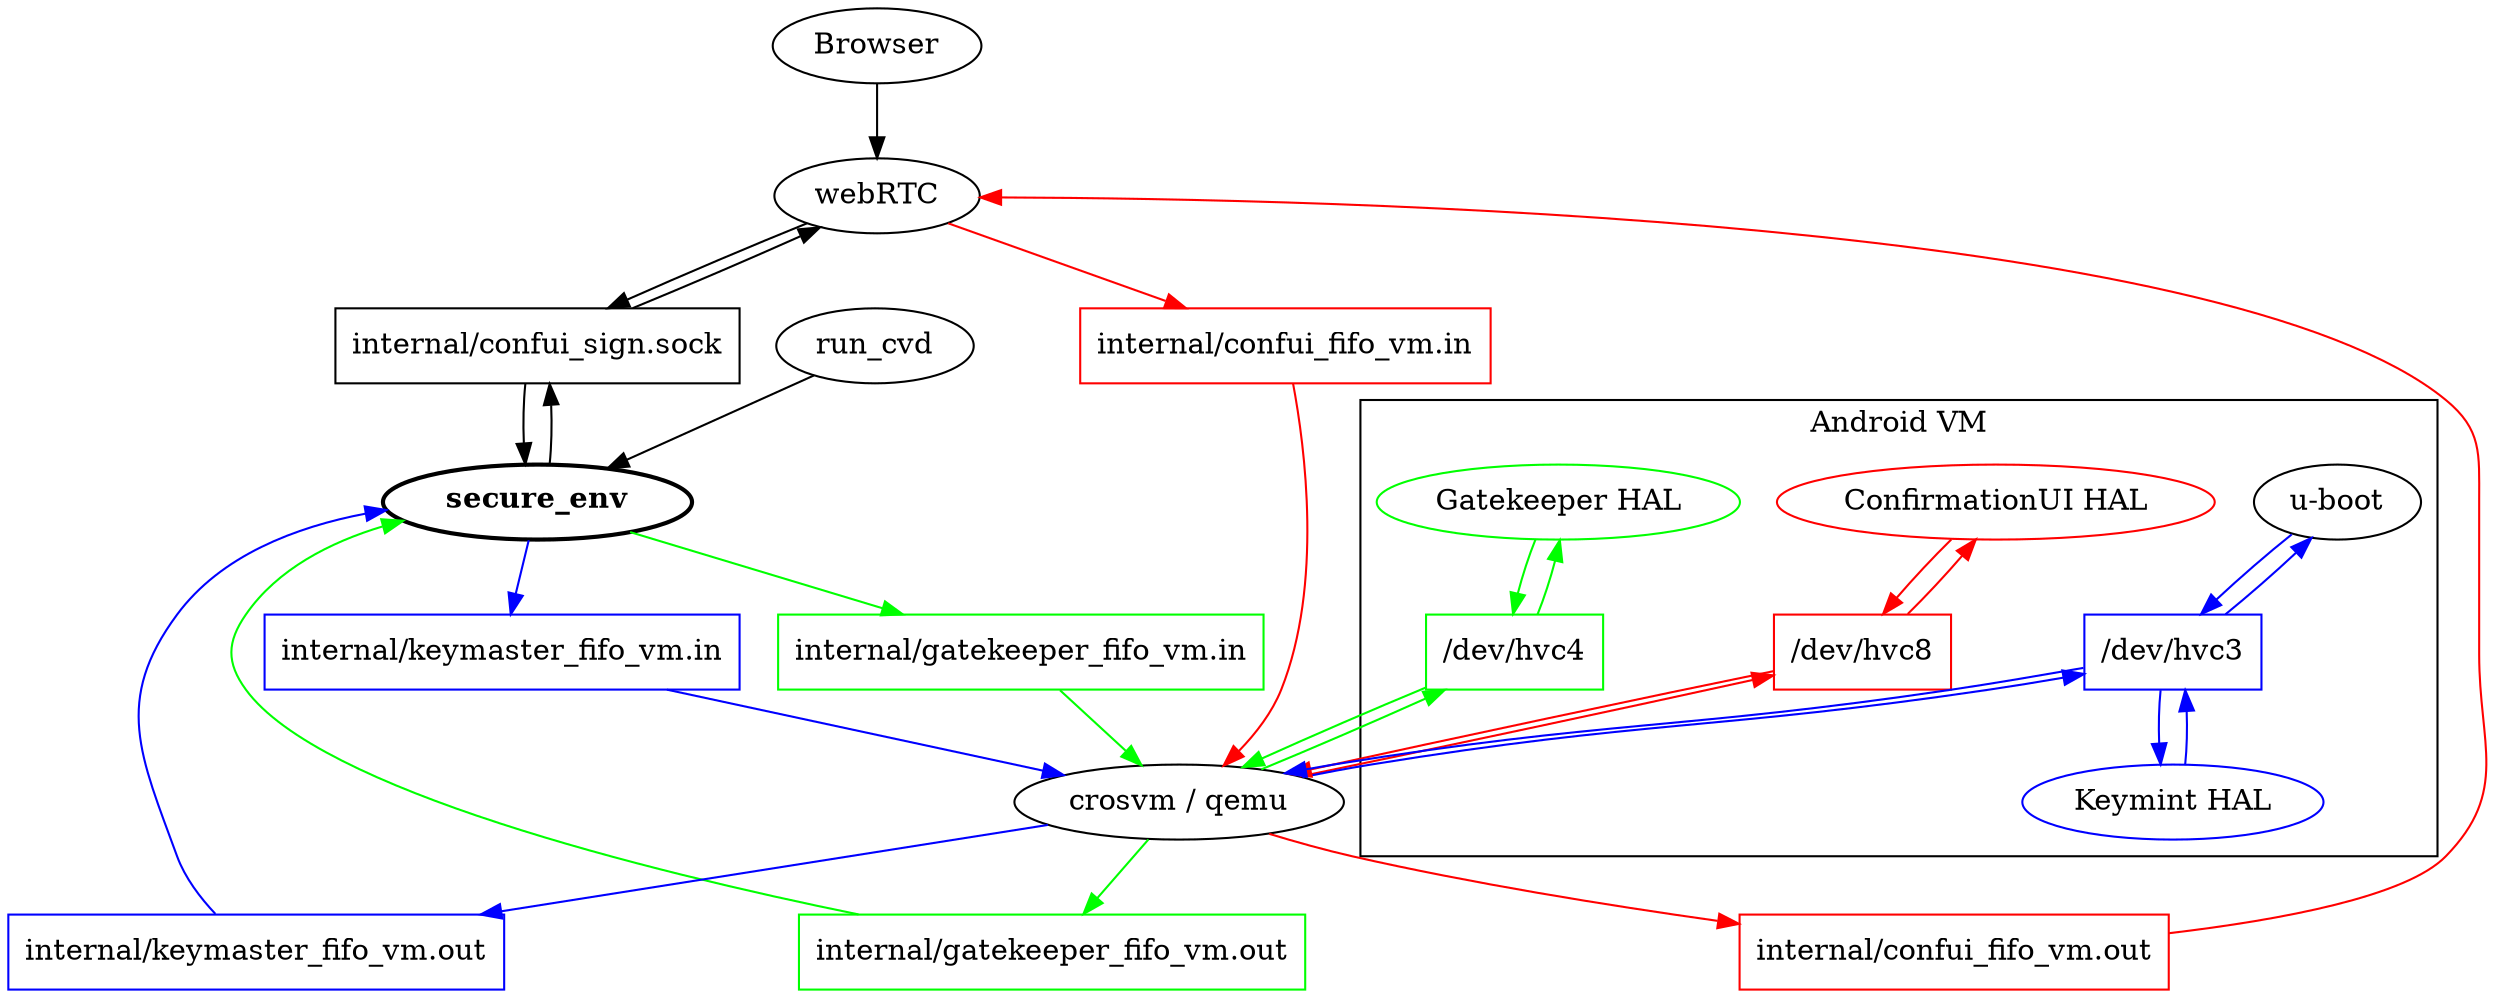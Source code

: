 digraph {
  browser [label = "Browser"]
  confirmationui_sign [label = "internal/confui_sign.sock", shape = "rectangle"]
  host_confirmationui_in [color = "red", label = "internal/confui_fifo_vm.in", shape = "rectangle"]
  host_confirmationui_out [color = "red", label = "internal/confui_fifo_vm.out", shape = "rectangle"]
  host_gatekeeper_in [color = "green", label = "internal/gatekeeper_fifo_vm.in", shape = "rectangle"]
  host_gatekeeper_out [color = "green", label = "internal/gatekeeper_fifo_vm.out", shape = "rectangle"]
  host_keymint_in [color = "blue", label = "internal/keymaster_fifo_vm.in", shape = "rectangle"]
  host_keymint_out [color = "blue", label = "internal/keymaster_fifo_vm.out", shape = "rectangle"]
  run_cvd
  secure_env [label = < <B>secure_env</B> >, penwidth=2]
  vmm [label = "crosvm / qemu"]
  webRTC
  subgraph cluster_android {
    label = "Android VM"
    u_boot [label = "u-boot"]
    confirmationui [color = "red", label = "ConfirmationUI HAL"]
    confirmationui_console [color = "red", label = "/dev/hvc8", shape = "rectangle"]
    gatekeeper [color = "green", label = "Gatekeeper HAL"]
    gatekeeper_console [color = "green", label = "/dev/hvc4", shape = "rectangle"]
    keymint [color = "blue", label = "Keymint HAL"]
    keymint_console [color = "blue", label = "/dev/hvc3", shape = "rectangle"]
  }

  browser -> webRTC
  run_cvd -> secure_env
  host_confirmationui_out -> webRTC [color = "red"]
  webRTC -> host_confirmationui_in [color = "red"]
  host_gatekeeper_out -> secure_env [color = "green"]
  secure_env -> host_gatekeeper_in [color = "green"]
  host_keymint_out -> secure_env [color = "blue"]
  secure_env -> host_keymint_in [color = "blue"]

  vmm -> host_confirmationui_out [color = "red"]
  host_confirmationui_in -> vmm [color = "red"]

  vmm -> host_gatekeeper_out [color = "green"]
  host_gatekeeper_in -> vmm [color = "green"]

  vmm -> host_keymint_out [color = "blue"]
  host_keymint_in -> vmm [color = "blue"]

  vmm -> confirmationui_console [color = "red"]
  confirmationui_console -> vmm [color = "red"]

  vmm -> gatekeeper_console [color = "green"]
  gatekeeper_console -> vmm [color = "green"]

  vmm -> keymint_console [color = "blue"]
  keymint_console -> vmm [color = "blue"]

  confirmationui_console -> confirmationui [color = "red"]
  confirmationui -> confirmationui_console [color = "red"]

  gatekeeper_console -> gatekeeper [color = "green"]
  gatekeeper -> gatekeeper_console [color = "green"]

  keymint -> keymint_console [color = "blue"]
  keymint_console -> keymint [color = "blue"]

  u_boot -> keymint_console [color = "blue"]
  keymint_console -> u_boot [color = "blue"]

  webRTC -> confirmationui_sign
  confirmationui_sign -> webRTC

  secure_env -> confirmationui_sign
  confirmationui_sign -> secure_env
}

